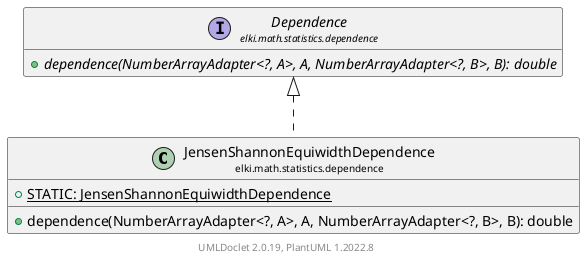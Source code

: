 @startuml
    remove .*\.(Instance|Par|Parameterizer|Factory)$
    set namespaceSeparator none
    hide empty fields
    hide empty methods

    class "<size:14>JensenShannonEquiwidthDependence\n<size:10>elki.math.statistics.dependence" as elki.math.statistics.dependence.JensenShannonEquiwidthDependence [[JensenShannonEquiwidthDependence.html]] {
        {static} +STATIC: JensenShannonEquiwidthDependence
        +dependence(NumberArrayAdapter<?, A>, A, NumberArrayAdapter<?, B>, B): double
    }

    interface "<size:14>Dependence\n<size:10>elki.math.statistics.dependence" as elki.math.statistics.dependence.Dependence [[Dependence.html]] {
        {abstract} +dependence(NumberArrayAdapter<?, A>, A, NumberArrayAdapter<?, B>, B): double
    }
    class "<size:14>JensenShannonEquiwidthDependence.Par\n<size:10>elki.math.statistics.dependence" as elki.math.statistics.dependence.JensenShannonEquiwidthDependence.Par [[JensenShannonEquiwidthDependence.Par.html]]

    elki.math.statistics.dependence.Dependence <|.. elki.math.statistics.dependence.JensenShannonEquiwidthDependence
    elki.math.statistics.dependence.JensenShannonEquiwidthDependence +-- elki.math.statistics.dependence.JensenShannonEquiwidthDependence.Par

    center footer UMLDoclet 2.0.19, PlantUML 1.2022.8
@enduml
